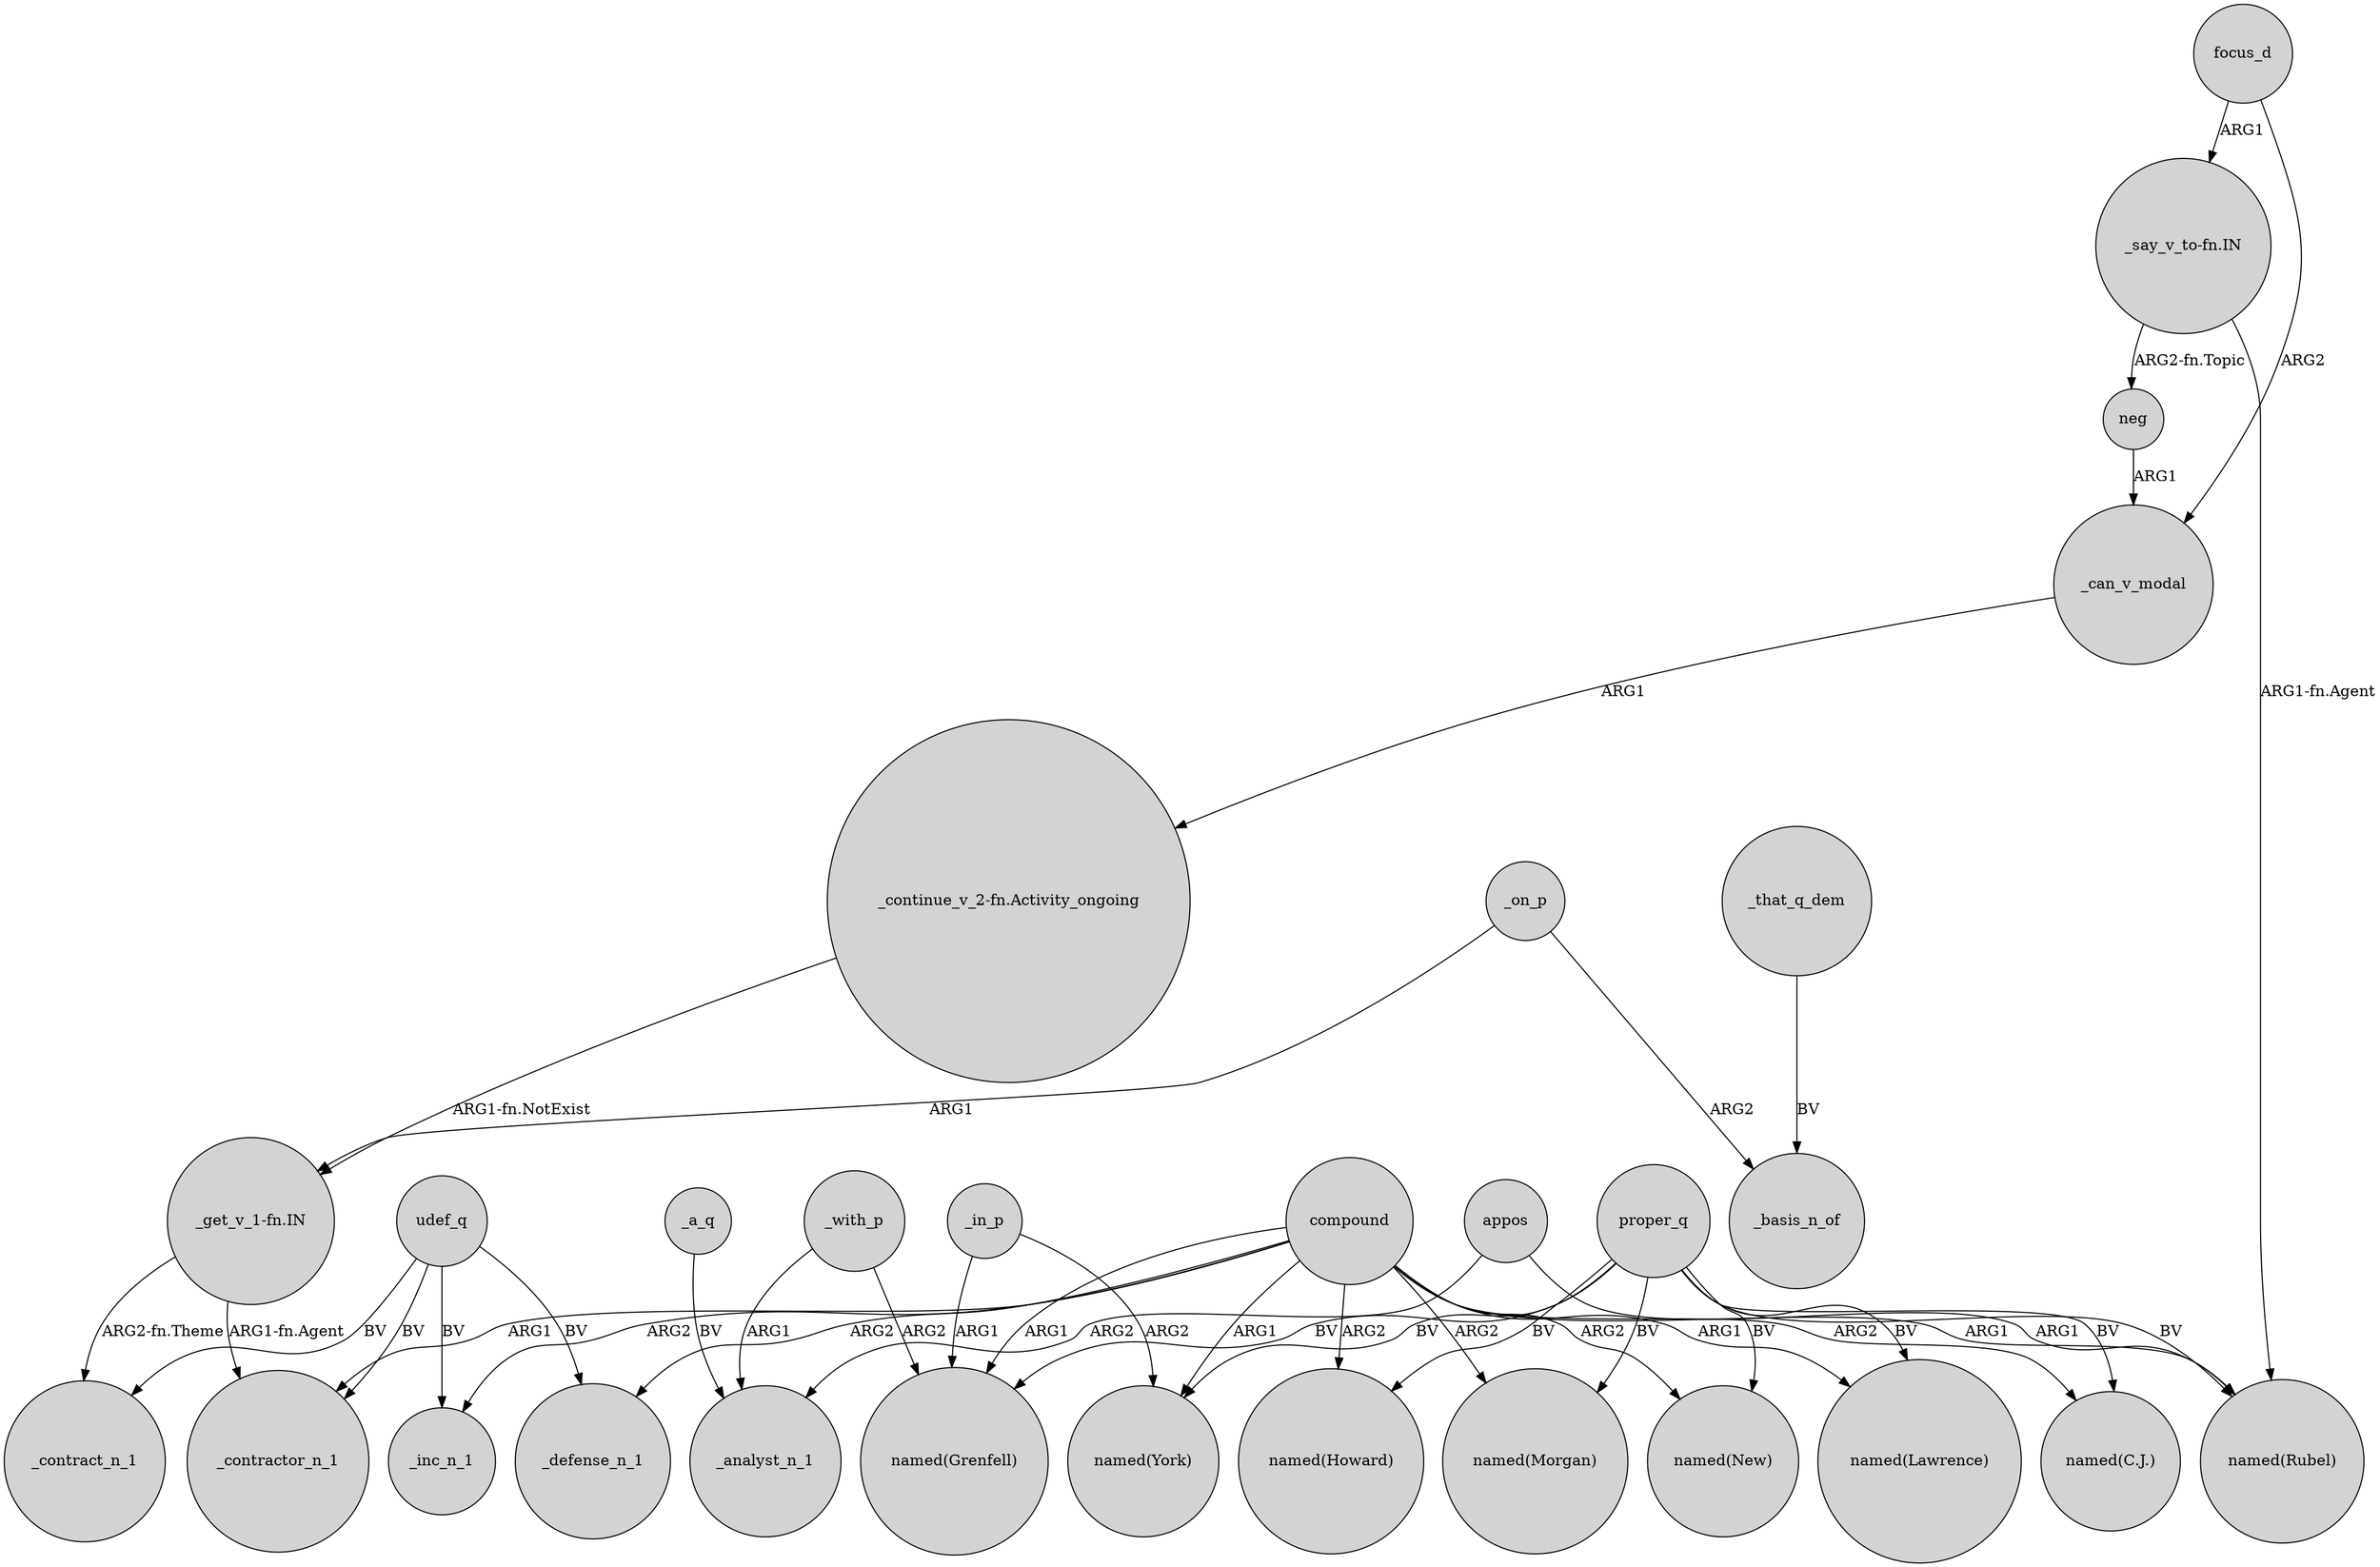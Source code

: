 digraph {
	node [shape=circle style=filled]
	_can_v_modal -> "_continue_v_2-fn.Activity_ongoing" [label=ARG1]
	_that_q_dem -> _basis_n_of [label=BV]
	compound -> _contractor_n_1 [label=ARG1]
	udef_q -> _inc_n_1 [label=BV]
	compound -> "named(New)" [label=ARG2]
	_with_p -> _analyst_n_1 [label=ARG1]
	proper_q -> "named(Grenfell)" [label=BV]
	proper_q -> "named(New)" [label=BV]
	proper_q -> "named(Morgan)" [label=BV]
	_in_p -> "named(Grenfell)" [label=ARG1]
	proper_q -> "named(Rubel)" [label=BV]
	compound -> _defense_n_1 [label=ARG2]
	compound -> "named(Morgan)" [label=ARG2]
	udef_q -> _contractor_n_1 [label=BV]
	_on_p -> "_get_v_1-fn.IN" [label=ARG1]
	"_get_v_1-fn.IN" -> _contractor_n_1 [label="ARG1-fn.Agent"]
	compound -> "named(Lawrence)" [label=ARG1]
	appos -> _analyst_n_1 [label=ARG2]
	udef_q -> _defense_n_1 [label=BV]
	proper_q -> "named(C.J.)" [label=BV]
	compound -> "named(York)" [label=ARG1]
	compound -> "named(Rubel)" [label=ARG1]
	compound -> "named(Howard)" [label=ARG2]
	compound -> "named(Grenfell)" [label=ARG1]
	"_get_v_1-fn.IN" -> _contract_n_1 [label="ARG2-fn.Theme"]
	_in_p -> "named(York)" [label=ARG2]
	_on_p -> _basis_n_of [label=ARG2]
	"_say_v_to-fn.IN" -> "named(Rubel)" [label="ARG1-fn.Agent"]
	"_say_v_to-fn.IN" -> neg [label="ARG2-fn.Topic"]
	proper_q -> "named(Lawrence)" [label=BV]
	compound -> "named(C.J.)" [label=ARG2]
	_a_q -> _analyst_n_1 [label=BV]
	"_continue_v_2-fn.Activity_ongoing" -> "_get_v_1-fn.IN" [label="ARG1-fn.NotExist"]
	_with_p -> "named(Grenfell)" [label=ARG2]
	proper_q -> "named(York)" [label=BV]
	udef_q -> _contract_n_1 [label=BV]
	focus_d -> _can_v_modal [label=ARG2]
	proper_q -> "named(Howard)" [label=BV]
	compound -> _inc_n_1 [label=ARG2]
	neg -> _can_v_modal [label=ARG1]
	appos -> "named(Rubel)" [label=ARG1]
	focus_d -> "_say_v_to-fn.IN" [label=ARG1]
}
